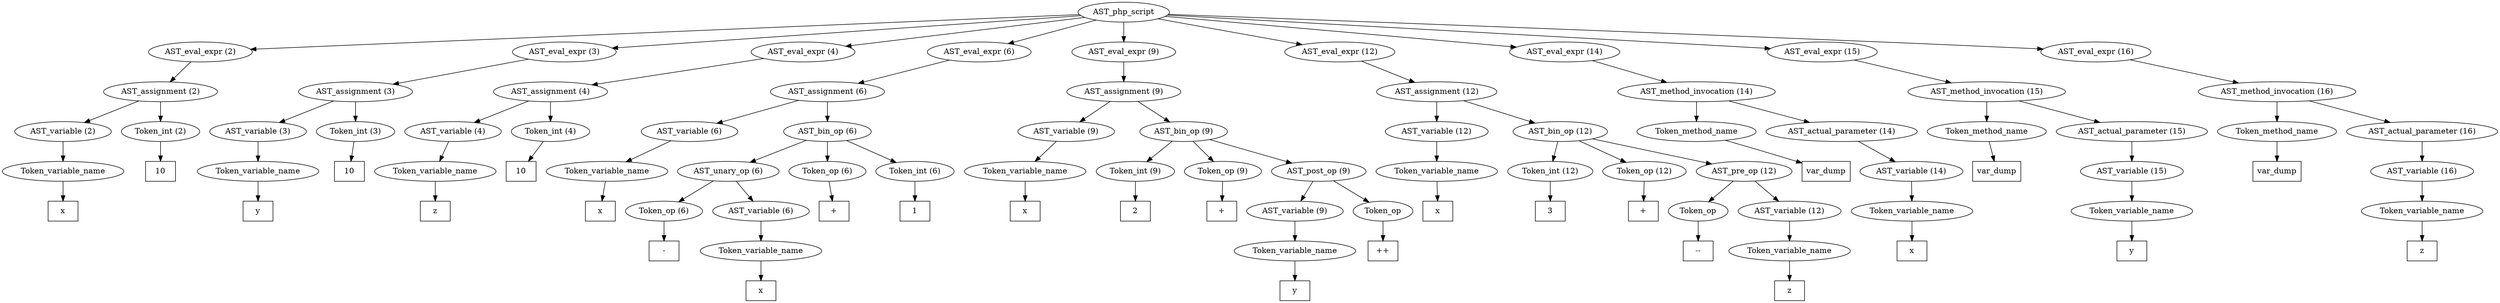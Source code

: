 /*
 * AST in dot format generated by phc -- the PHP compiler
 */

digraph AST {
node_0 [label="AST_php_script"];
node_1 [label="AST_eval_expr (2)"];
node_2 [label="AST_assignment (2)"];
node_3 [label="AST_variable (2)"];
node_4 [label="Token_variable_name"];
node_5 [label="x", shape=box]
node_4 -> node_5;
node_3 -> node_4;
node_6 [label="Token_int (2)"];
node_7 [label="10", shape=box]
node_6 -> node_7;
node_2 -> node_6;
node_2 -> node_3;
node_1 -> node_2;
node_8 [label="AST_eval_expr (3)"];
node_9 [label="AST_assignment (3)"];
node_10 [label="AST_variable (3)"];
node_11 [label="Token_variable_name"];
node_12 [label="y", shape=box]
node_11 -> node_12;
node_10 -> node_11;
node_13 [label="Token_int (3)"];
node_14 [label="10", shape=box]
node_13 -> node_14;
node_9 -> node_13;
node_9 -> node_10;
node_8 -> node_9;
node_15 [label="AST_eval_expr (4)"];
node_16 [label="AST_assignment (4)"];
node_17 [label="AST_variable (4)"];
node_18 [label="Token_variable_name"];
node_19 [label="z", shape=box]
node_18 -> node_19;
node_17 -> node_18;
node_20 [label="Token_int (4)"];
node_21 [label="10", shape=box]
node_20 -> node_21;
node_16 -> node_20;
node_16 -> node_17;
node_15 -> node_16;
node_22 [label="AST_eval_expr (6)"];
node_23 [label="AST_assignment (6)"];
node_24 [label="AST_variable (6)"];
node_25 [label="Token_variable_name"];
node_26 [label="x", shape=box]
node_25 -> node_26;
node_24 -> node_25;
node_27 [label="AST_bin_op (6)"];
node_28 [label="AST_unary_op (6)"];
node_29 [label="Token_op (6)"];
node_30 [label="-", shape=box]
node_29 -> node_30;
node_31 [label="AST_variable (6)"];
node_32 [label="Token_variable_name"];
node_33 [label="x", shape=box]
node_32 -> node_33;
node_31 -> node_32;
node_28 -> node_31;
node_28 -> node_29;
node_34 [label="Token_op (6)"];
node_35 [label="+", shape=box]
node_34 -> node_35;
node_36 [label="Token_int (6)"];
node_37 [label="1", shape=box]
node_36 -> node_37;
node_27 -> node_36;
node_27 -> node_34;
node_27 -> node_28;
node_23 -> node_27;
node_23 -> node_24;
node_22 -> node_23;
node_38 [label="AST_eval_expr (9)"];
node_39 [label="AST_assignment (9)"];
node_40 [label="AST_variable (9)"];
node_41 [label="Token_variable_name"];
node_42 [label="x", shape=box]
node_41 -> node_42;
node_40 -> node_41;
node_43 [label="AST_bin_op (9)"];
node_44 [label="Token_int (9)"];
node_45 [label="2", shape=box]
node_44 -> node_45;
node_46 [label="Token_op (9)"];
node_47 [label="+", shape=box]
node_46 -> node_47;
node_48 [label="AST_post_op (9)"];
node_49 [label="AST_variable (9)"];
node_50 [label="Token_variable_name"];
node_51 [label="y", shape=box]
node_50 -> node_51;
node_49 -> node_50;
node_52 [label="Token_op"];
node_53 [label="++", shape=box]
node_52 -> node_53;
node_48 -> node_52;
node_48 -> node_49;
node_43 -> node_48;
node_43 -> node_46;
node_43 -> node_44;
node_39 -> node_43;
node_39 -> node_40;
node_38 -> node_39;
node_54 [label="AST_eval_expr (12)"];
node_55 [label="AST_assignment (12)"];
node_56 [label="AST_variable (12)"];
node_57 [label="Token_variable_name"];
node_58 [label="x", shape=box]
node_57 -> node_58;
node_56 -> node_57;
node_59 [label="AST_bin_op (12)"];
node_60 [label="Token_int (12)"];
node_61 [label="3", shape=box]
node_60 -> node_61;
node_62 [label="Token_op (12)"];
node_63 [label="+", shape=box]
node_62 -> node_63;
node_64 [label="AST_pre_op (12)"];
node_65 [label="Token_op"];
node_66 [label="--", shape=box]
node_65 -> node_66;
node_67 [label="AST_variable (12)"];
node_68 [label="Token_variable_name"];
node_69 [label="z", shape=box]
node_68 -> node_69;
node_67 -> node_68;
node_64 -> node_67;
node_64 -> node_65;
node_59 -> node_64;
node_59 -> node_62;
node_59 -> node_60;
node_55 -> node_59;
node_55 -> node_56;
node_54 -> node_55;
node_70 [label="AST_eval_expr (14)"];
node_71 [label="AST_method_invocation (14)"];
node_72 [label="Token_method_name"];
node_73 [label="var_dump", shape=box]
node_72 -> node_73;
node_74 [label="AST_actual_parameter (14)"];
node_75 [label="AST_variable (14)"];
node_76 [label="Token_variable_name"];
node_77 [label="x", shape=box]
node_76 -> node_77;
node_75 -> node_76;
node_74 -> node_75;
node_71 -> node_74;
node_71 -> node_72;
node_70 -> node_71;
node_78 [label="AST_eval_expr (15)"];
node_79 [label="AST_method_invocation (15)"];
node_80 [label="Token_method_name"];
node_81 [label="var_dump", shape=box]
node_80 -> node_81;
node_82 [label="AST_actual_parameter (15)"];
node_83 [label="AST_variable (15)"];
node_84 [label="Token_variable_name"];
node_85 [label="y", shape=box]
node_84 -> node_85;
node_83 -> node_84;
node_82 -> node_83;
node_79 -> node_82;
node_79 -> node_80;
node_78 -> node_79;
node_86 [label="AST_eval_expr (16)"];
node_87 [label="AST_method_invocation (16)"];
node_88 [label="Token_method_name"];
node_89 [label="var_dump", shape=box]
node_88 -> node_89;
node_90 [label="AST_actual_parameter (16)"];
node_91 [label="AST_variable (16)"];
node_92 [label="Token_variable_name"];
node_93 [label="z", shape=box]
node_92 -> node_93;
node_91 -> node_92;
node_90 -> node_91;
node_87 -> node_90;
node_87 -> node_88;
node_86 -> node_87;
node_0 -> node_86;
node_0 -> node_78;
node_0 -> node_70;
node_0 -> node_54;
node_0 -> node_38;
node_0 -> node_22;
node_0 -> node_15;
node_0 -> node_8;
node_0 -> node_1;
}
